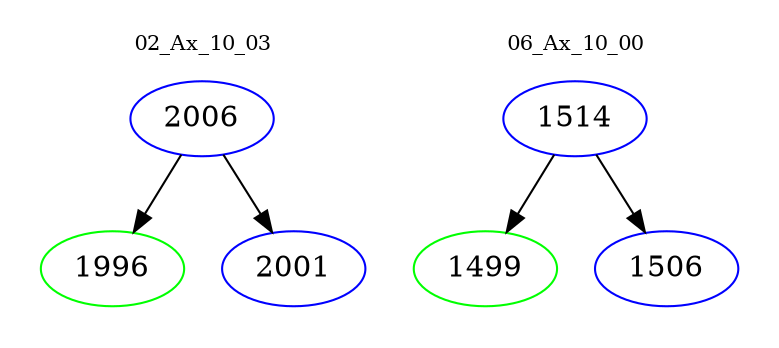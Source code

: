 digraph{
subgraph cluster_0 {
color = white
label = "02_Ax_10_03";
fontsize=10;
T0_2006 [label="2006", color="blue"]
T0_2006 -> T0_1996 [color="black"]
T0_1996 [label="1996", color="green"]
T0_2006 -> T0_2001 [color="black"]
T0_2001 [label="2001", color="blue"]
}
subgraph cluster_1 {
color = white
label = "06_Ax_10_00";
fontsize=10;
T1_1514 [label="1514", color="blue"]
T1_1514 -> T1_1499 [color="black"]
T1_1499 [label="1499", color="green"]
T1_1514 -> T1_1506 [color="black"]
T1_1506 [label="1506", color="blue"]
}
}

